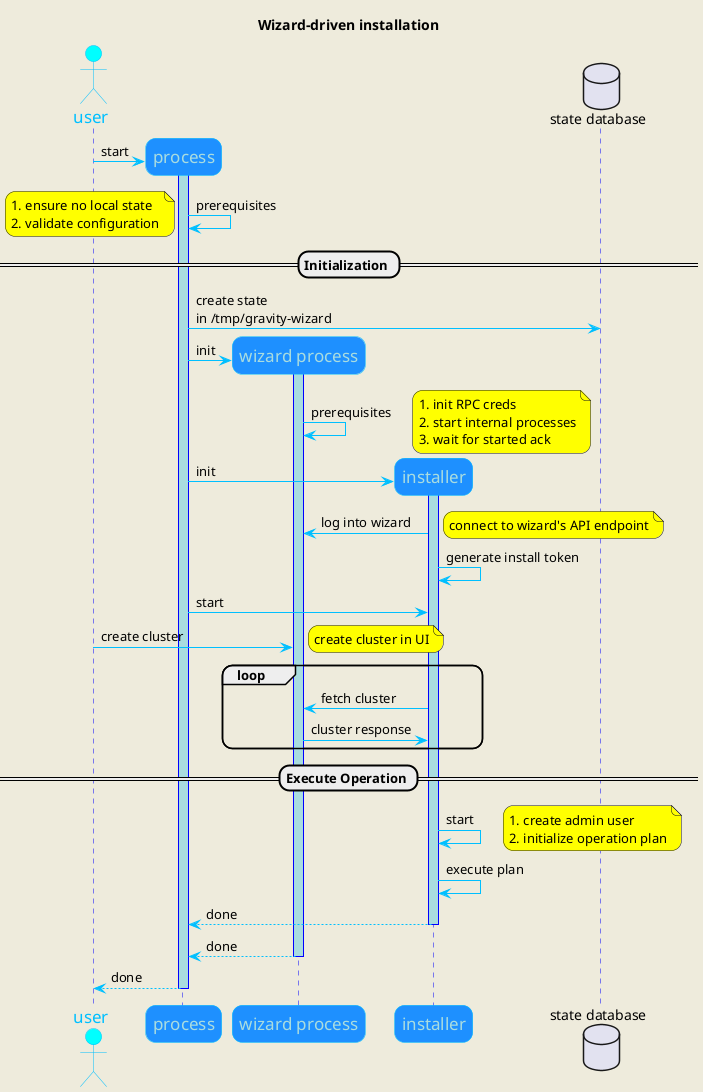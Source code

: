 @startuml
skinparam BackgroundColor #EEEBDC
skinparam RoundCorner 20
skinparam note {
  BackgroundColor #yellow
}
skinparam sequence {
	ArrowColor DeepSkyBlue
	ActorBorderColor DeepSkyBlue
	LifeLineBorderColor blue
	LifeLineBackgroundColor #A9DCDF

	ParticipantBorderColor DeepSkyBlue
	ParticipantBackgroundColor DodgerBlue
	ParticipantFontName Consolas
	ParticipantFontSize 17
	ParticipantFontColor #A9DCDF

	ActorBackgroundColor aqua
	ActorFontColor DeepSkyBlue
	ActorFontSize 17
	ActorFontName Aapex
}

actor user
database "state database" as db order 100

title Wizard-driven installation

create "process" as P
user -> P : start
activate P
P -> P : prerequisites
note left
  # ensure no local state
  # validate configuration
end note

== Initialization ==

P -> db : create state\nin /tmp/gravity-wizard

create "wizard process" as W
P -> W : init
activate W

W -> W : prerequisites
note right
 # init RPC creds
 # start internal processes
 # wait for started ack
end note

create "installer" as I
P -> I : init
activate I
I -> W : log into wizard
note right: connect to wizard's API endpoint
I -> I : generate install token
P -> I : start

user -> W : create cluster
note right : create cluster in UI

loop
I -> W : fetch cluster
I <- W : cluster response
end
== Execute Operation ==

I -> I : start
note right
    # create admin user
    # initialize operation plan
end note

I -> I : execute plan

return done
return done
return done

@enduml
